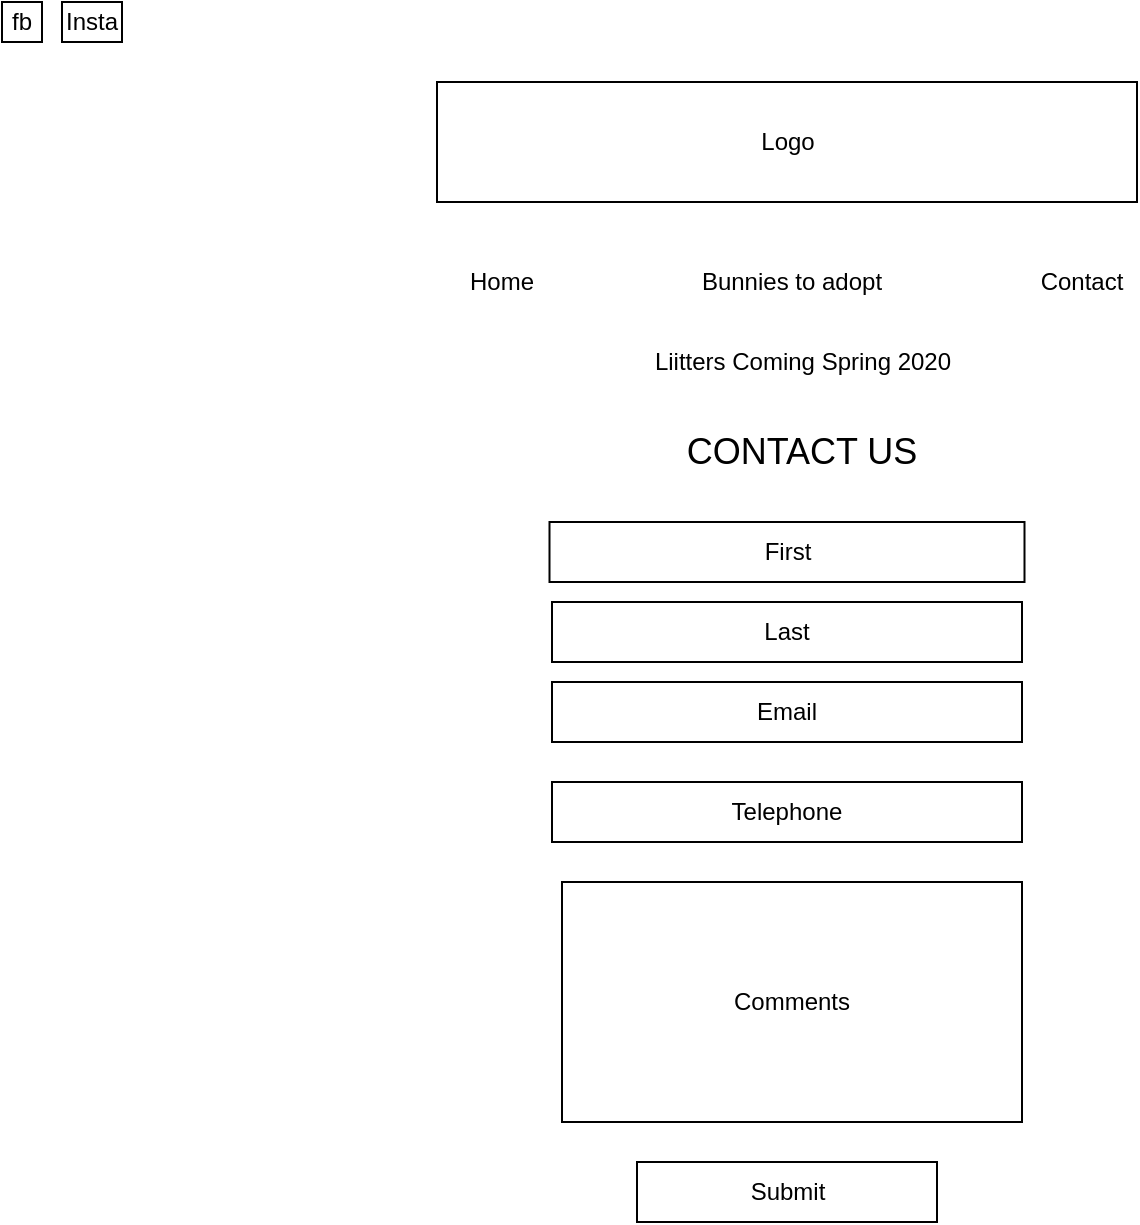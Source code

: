 <mxfile version="12.8.4" type="google"><diagram id="rQIoMesHoZxkO_dYSnkL" name="Page-1"><mxGraphModel dx="812" dy="529" grid="1" gridSize="10" guides="1" tooltips="1" connect="1" arrows="1" fold="1" page="1" pageScale="1" pageWidth="850" pageHeight="1100" math="0" shadow="0"><root><mxCell id="0"/><mxCell id="1" parent="0"/><mxCell id="Pywg7raXvaknAmOVpv4X-1" value="Logo" style="rounded=0;whiteSpace=wrap;html=1;" parent="1" vertex="1"><mxGeometry x="247.5" y="60" width="350" height="60" as="geometry"/></mxCell><mxCell id="Pywg7raXvaknAmOVpv4X-2" value="Home" style="text;html=1;strokeColor=none;fillColor=none;align=center;verticalAlign=middle;whiteSpace=wrap;rounded=0;" parent="1" vertex="1"><mxGeometry x="260" y="150" width="40" height="20" as="geometry"/></mxCell><mxCell id="Pywg7raXvaknAmOVpv4X-3" value="fb" style="rounded=0;whiteSpace=wrap;html=1;" parent="1" vertex="1"><mxGeometry x="30" y="20" width="20" height="20" as="geometry"/></mxCell><mxCell id="Pywg7raXvaknAmOVpv4X-4" value="Insta" style="rounded=0;whiteSpace=wrap;html=1;" parent="1" vertex="1"><mxGeometry x="60" y="20" width="30" height="20" as="geometry"/></mxCell><mxCell id="Pywg7raXvaknAmOVpv4X-5" value="Contact" style="text;html=1;strokeColor=none;fillColor=none;align=center;verticalAlign=middle;whiteSpace=wrap;rounded=0;" parent="1" vertex="1"><mxGeometry x="550" y="150" width="40" height="20" as="geometry"/></mxCell><mxCell id="Pywg7raXvaknAmOVpv4X-6" value="Bunnies to adopt" style="text;html=1;strokeColor=none;fillColor=none;align=center;verticalAlign=middle;whiteSpace=wrap;rounded=0;" parent="1" vertex="1"><mxGeometry x="375" y="150" width="100" height="20" as="geometry"/></mxCell><mxCell id="Pywg7raXvaknAmOVpv4X-7" value="&lt;font style=&quot;font-size: 18px&quot;&gt;CONTACT US&lt;/font&gt;" style="text;html=1;strokeColor=none;fillColor=none;align=center;verticalAlign=middle;whiteSpace=wrap;rounded=0;" parent="1" vertex="1"><mxGeometry x="340" y="220" width="180" height="50" as="geometry"/></mxCell><mxCell id="Pywg7raXvaknAmOVpv4X-9" value="Last" style="rounded=0;whiteSpace=wrap;html=1;" parent="1" vertex="1"><mxGeometry x="305" y="320" width="235" height="30" as="geometry"/></mxCell><mxCell id="Pywg7raXvaknAmOVpv4X-10" value="First" style="rounded=0;whiteSpace=wrap;html=1;" parent="1" vertex="1"><mxGeometry x="303.75" y="280" width="237.5" height="30" as="geometry"/></mxCell><mxCell id="Pywg7raXvaknAmOVpv4X-12" value="Email" style="rounded=0;whiteSpace=wrap;html=1;" parent="1" vertex="1"><mxGeometry x="305" y="360" width="235" height="30" as="geometry"/></mxCell><mxCell id="Pywg7raXvaknAmOVpv4X-13" value="Comments" style="rounded=0;whiteSpace=wrap;html=1;" parent="1" vertex="1"><mxGeometry x="310" y="460" width="230" height="120" as="geometry"/></mxCell><mxCell id="Pywg7raXvaknAmOVpv4X-14" value="Submit" style="rounded=0;whiteSpace=wrap;html=1;" parent="1" vertex="1"><mxGeometry x="347.5" y="600" width="150" height="30" as="geometry"/></mxCell><mxCell id="14I8hcLYUZXOxuT-UFYT-3" value="Telephone" style="rounded=0;whiteSpace=wrap;html=1;" vertex="1" parent="1"><mxGeometry x="305" y="410" width="235" height="30" as="geometry"/></mxCell><mxCell id="14I8hcLYUZXOxuT-UFYT-4" value="Liitters Coming Spring 2020" style="text;html=1;strokeColor=none;fillColor=none;align=center;verticalAlign=middle;whiteSpace=wrap;rounded=0;" vertex="1" parent="1"><mxGeometry x="332.5" y="190" width="195" height="20" as="geometry"/></mxCell></root></mxGraphModel></diagram></mxfile>